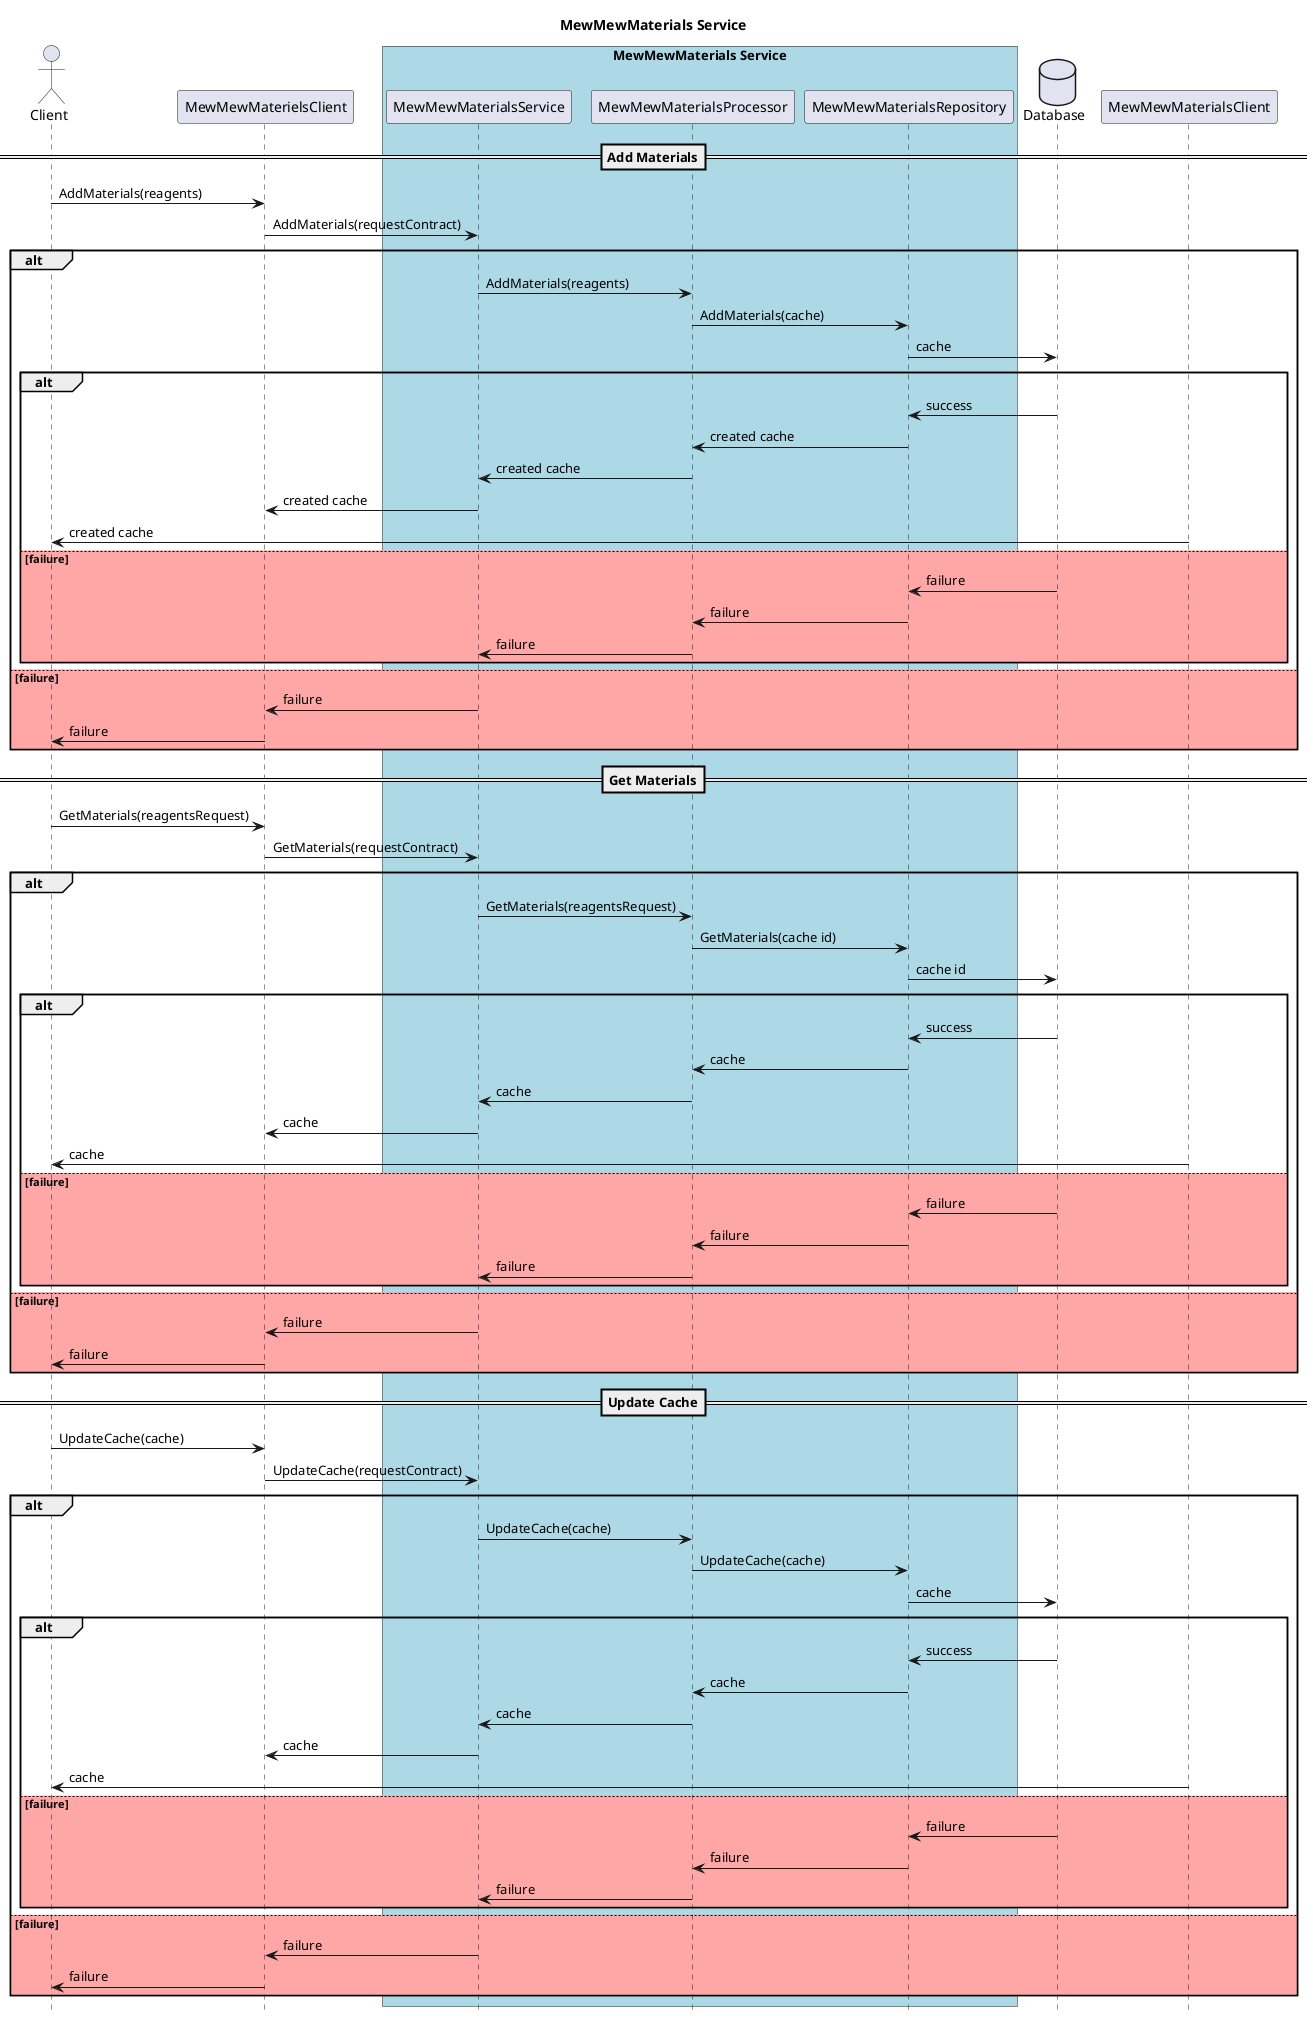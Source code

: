 @startuml mew-mew-materials-sequence

hide footbox
Title MewMewMaterials Service

actor Client

participant MewMewMaterielsClient
box "MewMewMaterials Service" #LightBlue
    participant MewMewMaterialsService
    participant MewMewMaterialsProcessor
    participant MewMewMaterialsRepository
end box
database Database

==Add Materials==

Client -> MewMewMaterielsClient : AddMaterials(reagents)
MewMewMaterielsClient -> MewMewMaterialsService : AddMaterials(requestContract)
alt
    MewMewMaterialsService -> MewMewMaterialsProcessor : AddMaterials(reagents)
    MewMewMaterialsProcessor -> MewMewMaterialsRepository : AddMaterials(cache)
    MewMewMaterialsRepository -> Database : cache
    alt
        Database -> MewMewMaterialsRepository : success
        MewMewMaterialsRepository -> MewMewMaterialsProcessor : created cache
        MewMewMaterialsProcessor -> MewMewMaterialsService : created cache
        MewMewMaterialsService -> MewMewMaterielsClient : created cache
        MewMewMaterialsClient -> Client : created cache
    else #FFA6A6 failure
        Database -> MewMewMaterialsRepository : failure
        MewMewMaterialsRepository -> MewMewMaterialsProcessor : failure
        MewMewMaterialsProcessor -> MewMewMaterialsService : failure
    end 
else #FFA6A6 failure
    MewMewMaterialsService -> MewMewMaterielsClient : failure
    MewMewMaterielsClient -> Client : failure
end

==Get Materials==

Client -> MewMewMaterielsClient : GetMaterials(reagentsRequest)
MewMewMaterielsClient -> MewMewMaterialsService : GetMaterials(requestContract)
alt
    MewMewMaterialsService -> MewMewMaterialsProcessor : GetMaterials(reagentsRequest)
    MewMewMaterialsProcessor -> MewMewMaterialsRepository : GetMaterials(cache id)
    MewMewMaterialsRepository -> Database : cache id
    alt
        Database -> MewMewMaterialsRepository : success
        MewMewMaterialsRepository -> MewMewMaterialsProcessor : cache
        MewMewMaterialsProcessor -> MewMewMaterialsService : cache
        MewMewMaterialsService -> MewMewMaterielsClient : cache
        MewMewMaterialsClient -> Client : cache
    else #FFA6A6 failure
        Database -> MewMewMaterialsRepository : failure
        MewMewMaterialsRepository -> MewMewMaterialsProcessor : failure
        MewMewMaterialsProcessor -> MewMewMaterialsService : failure
    end 
else #FFA6A6 failure
    MewMewMaterialsService -> MewMewMaterielsClient : failure
    MewMewMaterielsClient -> Client : failure
end

==Update Cache==

Client -> MewMewMaterielsClient : UpdateCache(cache)
MewMewMaterielsClient -> MewMewMaterialsService : UpdateCache(requestContract)
alt
    MewMewMaterialsService -> MewMewMaterialsProcessor : UpdateCache(cache)
    MewMewMaterialsProcessor -> MewMewMaterialsRepository : UpdateCache(cache)
    MewMewMaterialsRepository -> Database : cache
    alt
        Database -> MewMewMaterialsRepository : success
        MewMewMaterialsRepository -> MewMewMaterialsProcessor : cache
        MewMewMaterialsProcessor -> MewMewMaterialsService : cache
        MewMewMaterialsService -> MewMewMaterielsClient : cache
        MewMewMaterialsClient -> Client : cache
    else #FFA6A6 failure
        Database -> MewMewMaterialsRepository : failure
        MewMewMaterialsRepository -> MewMewMaterialsProcessor : failure
        MewMewMaterialsProcessor -> MewMewMaterialsService : failure
    end 
else #FFA6A6 failure
    MewMewMaterialsService -> MewMewMaterielsClient : failure
    MewMewMaterielsClient -> Client : failure
end

@enduml
